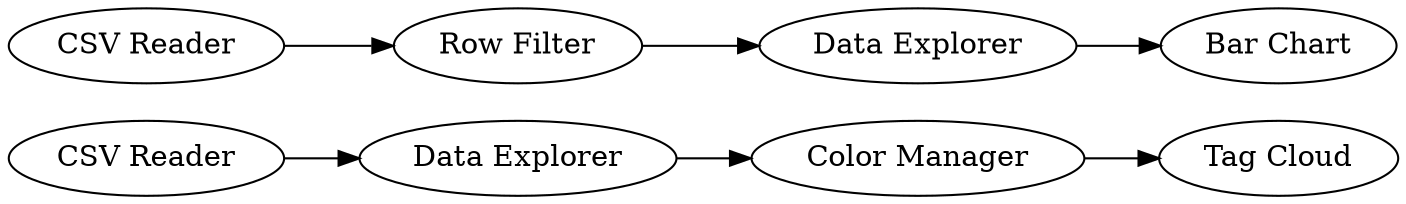 digraph {
	1 [label="CSV Reader"]
	2 [label="CSV Reader"]
	3 [label="Data Explorer"]
	4 [label="Color Manager"]
	5 [label="Tag Cloud"]
	6 [label="Row Filter"]
	7 [label="Data Explorer"]
	8 [label="Bar Chart"]
	1 -> 3
	2 -> 6
	3 -> 4
	4 -> 5
	6 -> 7
	7 -> 8
	rankdir=LR
}
